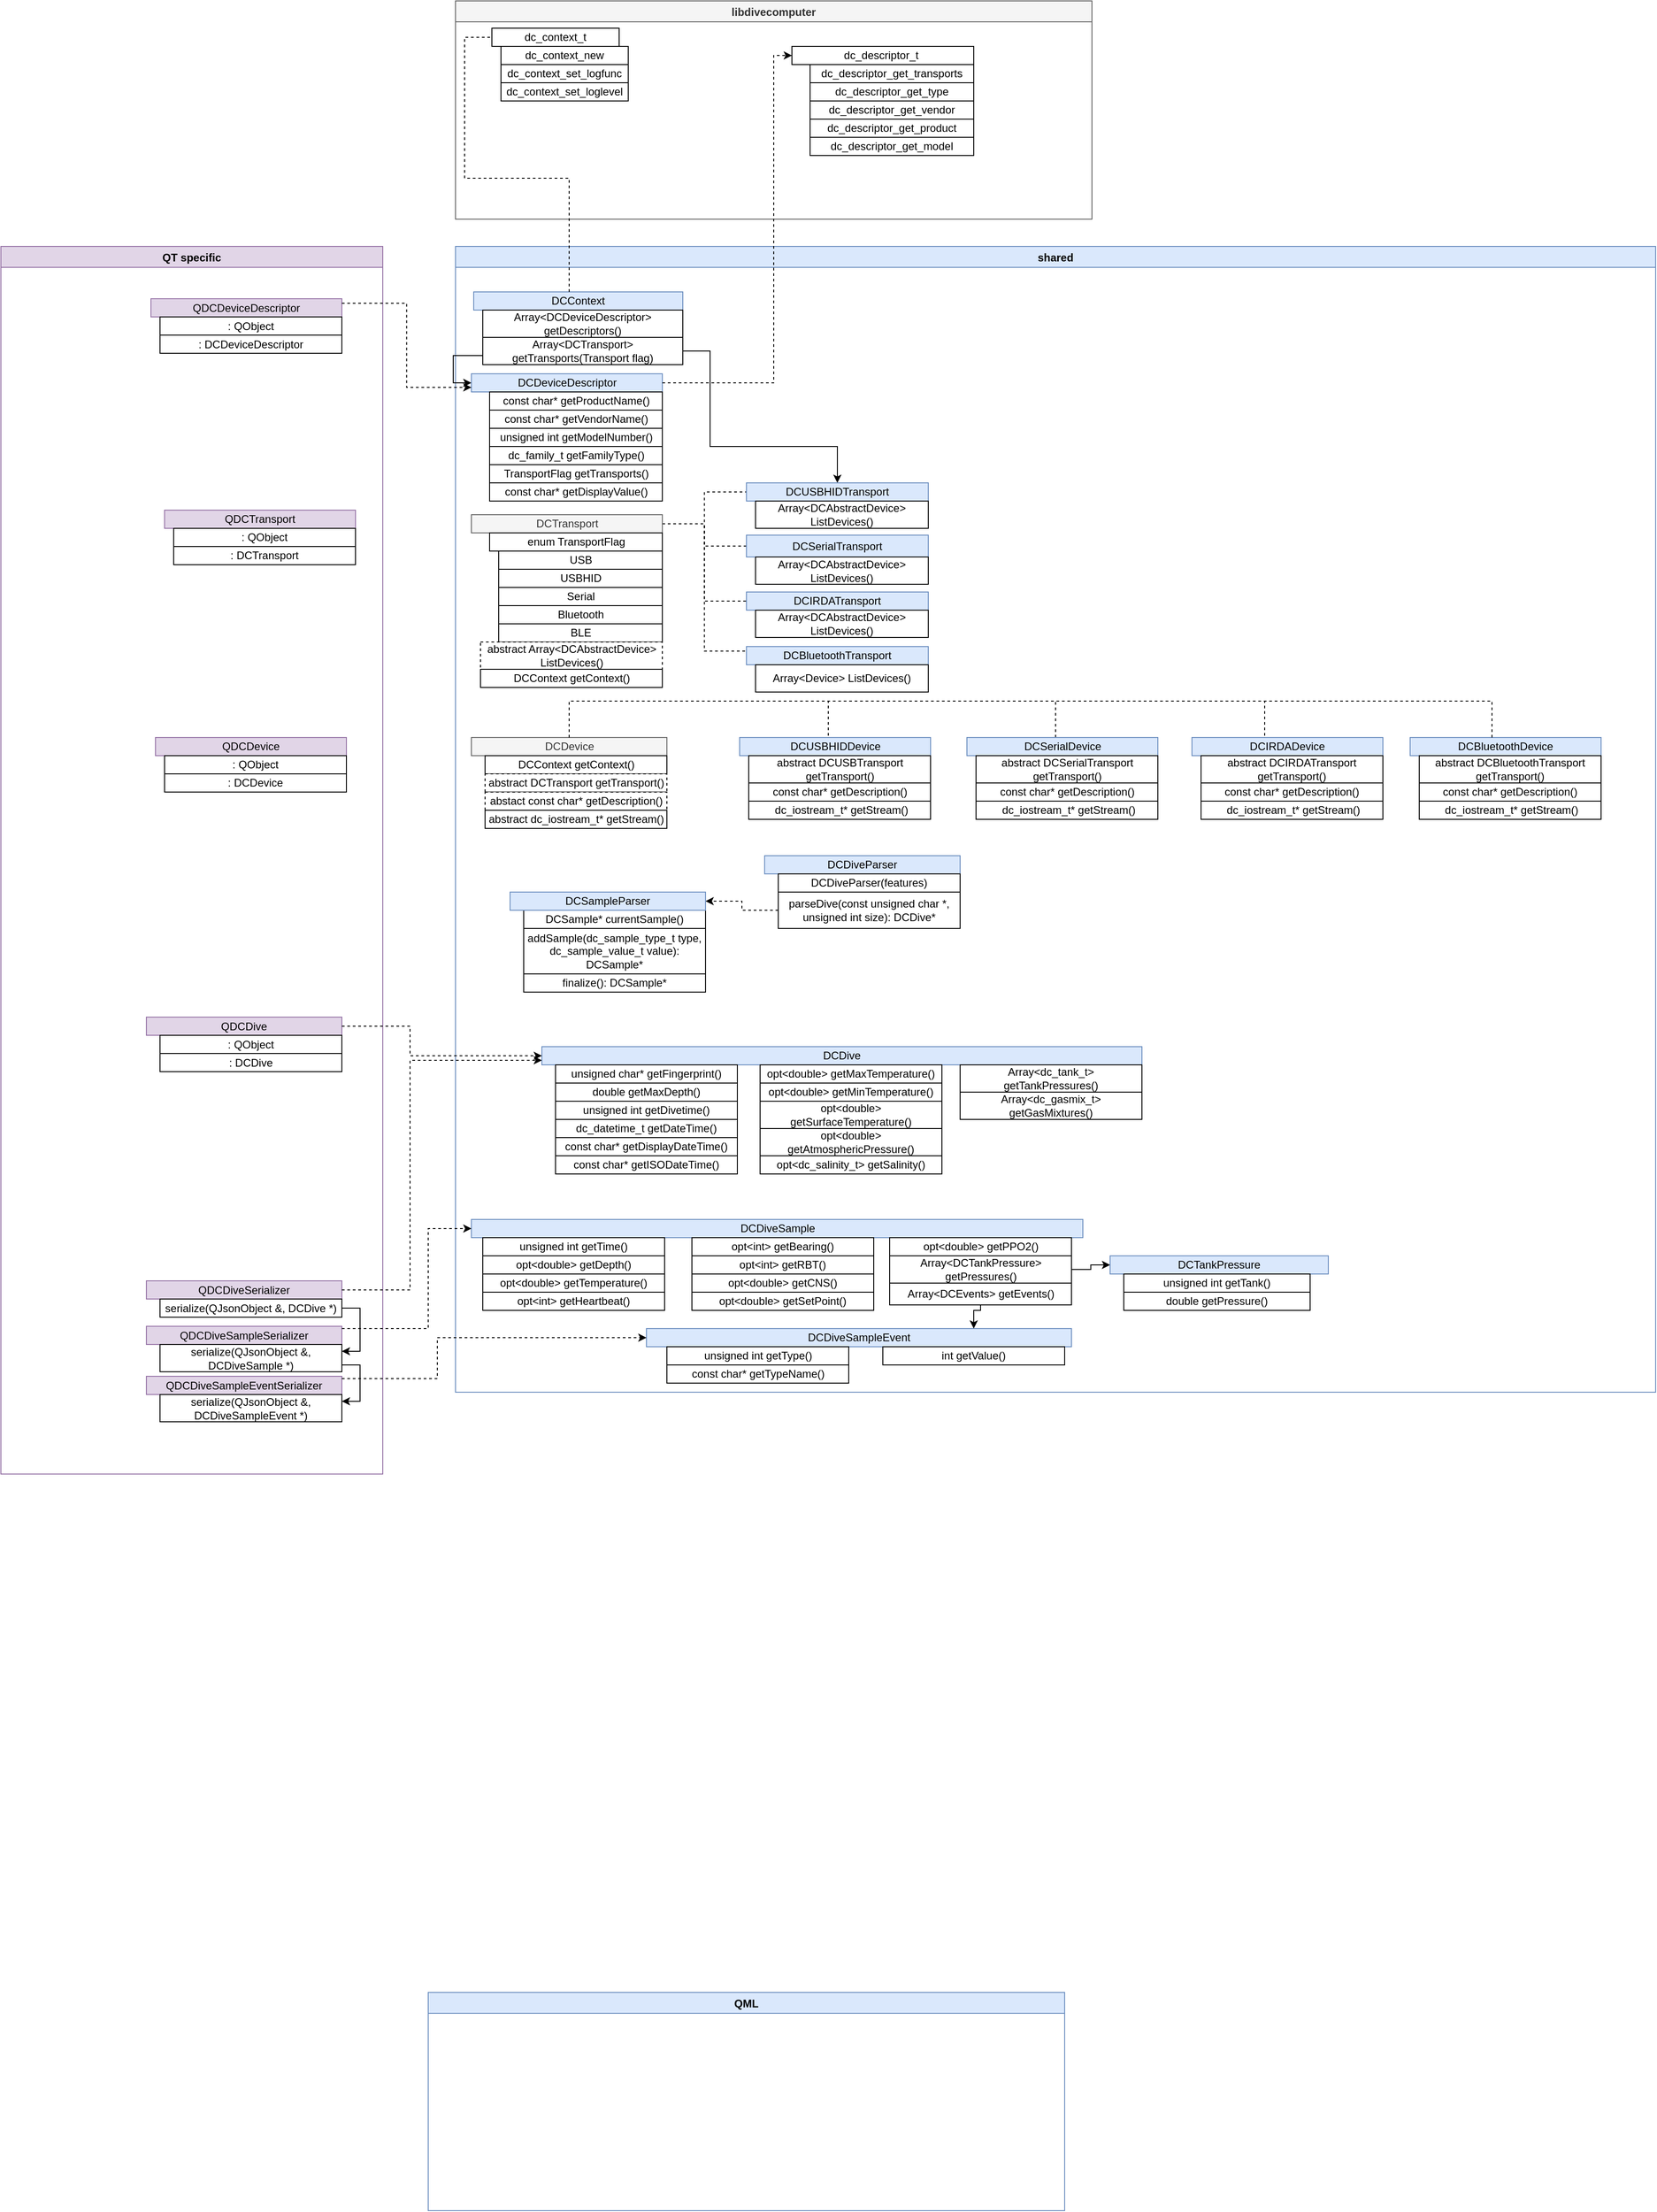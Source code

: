 <mxfile version="13.4.1" type="github">
  <diagram id="l0Hb1Kvt9UqNzEm9A9QA" name="Page-1">
    <mxGraphModel dx="2831" dy="1137" grid="1" gridSize="10" guides="1" tooltips="1" connect="1" arrows="1" fold="1" page="0" pageScale="1" pageWidth="827" pageHeight="1169" math="0" shadow="0">
      <root>
        <mxCell id="0" />
        <mxCell id="1" parent="0" />
        <mxCell id="ltwnF_Ncu5DMhvB-tiFt-2" value="libdivecomputer" style="swimlane;fillColor=#f5f5f5;strokeColor=#666666;fontColor=#333333;" parent="1" vertex="1">
          <mxGeometry x="80" y="120" width="700" height="240" as="geometry" />
        </mxCell>
        <mxCell id="ltwnF_Ncu5DMhvB-tiFt-8" value="dc_context_new" style="rounded=0;whiteSpace=wrap;html=1;" parent="ltwnF_Ncu5DMhvB-tiFt-2" vertex="1">
          <mxGeometry x="50" y="50" width="140" height="20" as="geometry" />
        </mxCell>
        <mxCell id="ltwnF_Ncu5DMhvB-tiFt-9" value="dc_context_set_logfunc" style="rounded=0;whiteSpace=wrap;html=1;" parent="ltwnF_Ncu5DMhvB-tiFt-2" vertex="1">
          <mxGeometry x="50" y="70" width="140" height="20" as="geometry" />
        </mxCell>
        <mxCell id="ltwnF_Ncu5DMhvB-tiFt-10" value="dc_context_set_loglevel" style="rounded=0;whiteSpace=wrap;html=1;" parent="ltwnF_Ncu5DMhvB-tiFt-2" vertex="1">
          <mxGeometry x="50" y="90" width="140" height="20" as="geometry" />
        </mxCell>
        <mxCell id="ltwnF_Ncu5DMhvB-tiFt-25" value="dc_descriptor_t&amp;nbsp;" style="rounded=0;whiteSpace=wrap;html=1;" parent="ltwnF_Ncu5DMhvB-tiFt-2" vertex="1">
          <mxGeometry x="370" y="50" width="200" height="20" as="geometry" />
        </mxCell>
        <mxCell id="WCboHnmUrijgcAGSZFJO-1" value="dc_descriptor_get_transports" style="rounded=0;whiteSpace=wrap;html=1;" parent="ltwnF_Ncu5DMhvB-tiFt-2" vertex="1">
          <mxGeometry x="390" y="70" width="180" height="20" as="geometry" />
        </mxCell>
        <mxCell id="WCboHnmUrijgcAGSZFJO-2" value="dc_context_t" style="rounded=0;whiteSpace=wrap;html=1;" parent="ltwnF_Ncu5DMhvB-tiFt-2" vertex="1">
          <mxGeometry x="40" y="30" width="140" height="20" as="geometry" />
        </mxCell>
        <mxCell id="WCboHnmUrijgcAGSZFJO-3" value="dc_descriptor_get_type" style="rounded=0;whiteSpace=wrap;html=1;" parent="ltwnF_Ncu5DMhvB-tiFt-2" vertex="1">
          <mxGeometry x="390" y="90" width="180" height="20" as="geometry" />
        </mxCell>
        <mxCell id="WCboHnmUrijgcAGSZFJO-4" value="dc_descriptor_get_vendor" style="rounded=0;whiteSpace=wrap;html=1;" parent="ltwnF_Ncu5DMhvB-tiFt-2" vertex="1">
          <mxGeometry x="390" y="110" width="180" height="20" as="geometry" />
        </mxCell>
        <mxCell id="WCboHnmUrijgcAGSZFJO-5" value="dc_descriptor_get_product" style="rounded=0;whiteSpace=wrap;html=1;" parent="ltwnF_Ncu5DMhvB-tiFt-2" vertex="1">
          <mxGeometry x="390" y="130" width="180" height="20" as="geometry" />
        </mxCell>
        <mxCell id="WCboHnmUrijgcAGSZFJO-6" value="dc_descriptor_get_model" style="rounded=0;whiteSpace=wrap;html=1;" parent="ltwnF_Ncu5DMhvB-tiFt-2" vertex="1">
          <mxGeometry x="390" y="150" width="180" height="20" as="geometry" />
        </mxCell>
        <mxCell id="ltwnF_Ncu5DMhvB-tiFt-3" value="shared" style="swimlane;fillColor=#dae8fc;strokeColor=#6c8ebf;" parent="1" vertex="1">
          <mxGeometry x="80" y="390" width="1320" height="1260" as="geometry" />
        </mxCell>
        <mxCell id="ltwnF_Ncu5DMhvB-tiFt-11" value="DCContext" style="rounded=0;whiteSpace=wrap;html=1;fillColor=#dae8fc;strokeColor=#6c8ebf;" parent="ltwnF_Ncu5DMhvB-tiFt-3" vertex="1">
          <mxGeometry x="20" y="50" width="230" height="20" as="geometry" />
        </mxCell>
        <mxCell id="WCboHnmUrijgcAGSZFJO-7" style="edgeStyle=orthogonalEdgeStyle;rounded=0;orthogonalLoop=1;jettySize=auto;html=1;entryX=0;entryY=0.5;entryDx=0;entryDy=0;" parent="ltwnF_Ncu5DMhvB-tiFt-3" source="ltwnF_Ncu5DMhvB-tiFt-13" target="ltwnF_Ncu5DMhvB-tiFt-18" edge="1">
          <mxGeometry relative="1" as="geometry" />
        </mxCell>
        <mxCell id="ltwnF_Ncu5DMhvB-tiFt-13" value="Array&amp;lt;DCDeviceDescriptor&amp;gt; getDescriptors()" style="rounded=0;whiteSpace=wrap;html=1;" parent="ltwnF_Ncu5DMhvB-tiFt-3" vertex="1">
          <mxGeometry x="30" y="70" width="220" height="30" as="geometry" />
        </mxCell>
        <mxCell id="ltwnF_Ncu5DMhvB-tiFt-18" value="DCDeviceDescriptor" style="rounded=0;whiteSpace=wrap;html=1;fillColor=#dae8fc;strokeColor=#6c8ebf;" parent="ltwnF_Ncu5DMhvB-tiFt-3" vertex="1">
          <mxGeometry x="17.5" y="140" width="210" height="20" as="geometry" />
        </mxCell>
        <mxCell id="ltwnF_Ncu5DMhvB-tiFt-23" value="const char* getVendorName()" style="rounded=0;whiteSpace=wrap;html=1;" parent="ltwnF_Ncu5DMhvB-tiFt-3" vertex="1">
          <mxGeometry x="37.5" y="180" width="190" height="20" as="geometry" />
        </mxCell>
        <mxCell id="ltwnF_Ncu5DMhvB-tiFt-24" value="unsigned int getModelNumber()" style="rounded=0;whiteSpace=wrap;html=1;" parent="ltwnF_Ncu5DMhvB-tiFt-3" vertex="1">
          <mxGeometry x="37.5" y="200" width="190" height="20" as="geometry" />
        </mxCell>
        <mxCell id="ltwnF_Ncu5DMhvB-tiFt-28" value="dc_family_t getFamilyType()" style="rounded=0;whiteSpace=wrap;html=1;" parent="ltwnF_Ncu5DMhvB-tiFt-3" vertex="1">
          <mxGeometry x="37.5" y="220" width="190" height="20" as="geometry" />
        </mxCell>
        <mxCell id="ltwnF_Ncu5DMhvB-tiFt-29" value="TransportFlag getTransports()" style="rounded=0;whiteSpace=wrap;html=1;" parent="ltwnF_Ncu5DMhvB-tiFt-3" vertex="1">
          <mxGeometry x="37.5" y="240" width="190" height="20" as="geometry" />
        </mxCell>
        <mxCell id="ltwnF_Ncu5DMhvB-tiFt-30" value="const char* getProductName()" style="rounded=0;whiteSpace=wrap;html=1;" parent="ltwnF_Ncu5DMhvB-tiFt-3" vertex="1">
          <mxGeometry x="37.5" y="160" width="190" height="20" as="geometry" />
        </mxCell>
        <mxCell id="ltwnF_Ncu5DMhvB-tiFt-35" value="BLE" style="rounded=0;whiteSpace=wrap;html=1;" parent="ltwnF_Ncu5DMhvB-tiFt-3" vertex="1">
          <mxGeometry x="47.5" y="415" width="180" height="20" as="geometry" />
        </mxCell>
        <mxCell id="LenTutCYug-NzjJxEsnI-6" style="edgeStyle=orthogonalEdgeStyle;rounded=0;orthogonalLoop=1;jettySize=auto;html=1;entryX=0;entryY=0.5;entryDx=0;entryDy=0;endArrow=none;endFill=0;dashed=1;" parent="ltwnF_Ncu5DMhvB-tiFt-3" source="WCboHnmUrijgcAGSZFJO-8" target="LenTutCYug-NzjJxEsnI-3" edge="1">
          <mxGeometry relative="1" as="geometry" />
        </mxCell>
        <mxCell id="LenTutCYug-NzjJxEsnI-7" style="edgeStyle=orthogonalEdgeStyle;rounded=0;orthogonalLoop=1;jettySize=auto;html=1;entryX=0;entryY=0.5;entryDx=0;entryDy=0;dashed=1;endArrow=none;endFill=0;" parent="ltwnF_Ncu5DMhvB-tiFt-3" source="WCboHnmUrijgcAGSZFJO-8" target="LenTutCYug-NzjJxEsnI-4" edge="1">
          <mxGeometry relative="1" as="geometry" />
        </mxCell>
        <mxCell id="LenTutCYug-NzjJxEsnI-8" style="edgeStyle=orthogonalEdgeStyle;rounded=0;orthogonalLoop=1;jettySize=auto;html=1;entryX=0;entryY=0.5;entryDx=0;entryDy=0;dashed=1;endArrow=none;endFill=0;" parent="ltwnF_Ncu5DMhvB-tiFt-3" source="WCboHnmUrijgcAGSZFJO-8" target="LenTutCYug-NzjJxEsnI-5" edge="1">
          <mxGeometry relative="1" as="geometry" />
        </mxCell>
        <mxCell id="LenTutCYug-NzjJxEsnI-10" style="edgeStyle=orthogonalEdgeStyle;rounded=0;orthogonalLoop=1;jettySize=auto;html=1;entryX=0;entryY=0.25;entryDx=0;entryDy=0;dashed=1;endArrow=none;endFill=0;" parent="ltwnF_Ncu5DMhvB-tiFt-3" source="WCboHnmUrijgcAGSZFJO-8" target="LenTutCYug-NzjJxEsnI-9" edge="1">
          <mxGeometry relative="1" as="geometry" />
        </mxCell>
        <mxCell id="WCboHnmUrijgcAGSZFJO-8" value="DCTransport" style="rounded=0;whiteSpace=wrap;html=1;fillColor=#f5f5f5;strokeColor=#666666;fontColor=#333333;" parent="ltwnF_Ncu5DMhvB-tiFt-3" vertex="1">
          <mxGeometry x="17.5" y="295" width="210" height="20" as="geometry" />
        </mxCell>
        <mxCell id="WCboHnmUrijgcAGSZFJO-9" value="enum TransportFlag" style="rounded=0;whiteSpace=wrap;html=1;" parent="ltwnF_Ncu5DMhvB-tiFt-3" vertex="1">
          <mxGeometry x="37.5" y="315" width="190" height="20" as="geometry" />
        </mxCell>
        <mxCell id="WCboHnmUrijgcAGSZFJO-10" value="USBHID" style="rounded=0;whiteSpace=wrap;html=1;" parent="ltwnF_Ncu5DMhvB-tiFt-3" vertex="1">
          <mxGeometry x="47.5" y="355" width="180" height="20" as="geometry" />
        </mxCell>
        <mxCell id="WCboHnmUrijgcAGSZFJO-11" value="USB" style="rounded=0;whiteSpace=wrap;html=1;" parent="ltwnF_Ncu5DMhvB-tiFt-3" vertex="1">
          <mxGeometry x="47.5" y="335" width="180" height="20" as="geometry" />
        </mxCell>
        <mxCell id="WCboHnmUrijgcAGSZFJO-12" value="Serial" style="rounded=0;whiteSpace=wrap;html=1;" parent="ltwnF_Ncu5DMhvB-tiFt-3" vertex="1">
          <mxGeometry x="47.5" y="375" width="180" height="20" as="geometry" />
        </mxCell>
        <mxCell id="WCboHnmUrijgcAGSZFJO-13" value="Bluetooth" style="rounded=0;whiteSpace=wrap;html=1;" parent="ltwnF_Ncu5DMhvB-tiFt-3" vertex="1">
          <mxGeometry x="47.5" y="395" width="180" height="20" as="geometry" />
        </mxCell>
        <mxCell id="LenTutCYug-NzjJxEsnI-11" style="edgeStyle=orthogonalEdgeStyle;rounded=0;orthogonalLoop=1;jettySize=auto;html=1;endArrow=classic;endFill=1;" parent="ltwnF_Ncu5DMhvB-tiFt-3" source="WCboHnmUrijgcAGSZFJO-16" target="LenTutCYug-NzjJxEsnI-3" edge="1">
          <mxGeometry relative="1" as="geometry">
            <Array as="points">
              <mxPoint x="280" y="115" />
              <mxPoint x="280" y="220" />
              <mxPoint x="420" y="220" />
            </Array>
          </mxGeometry>
        </mxCell>
        <mxCell id="WCboHnmUrijgcAGSZFJO-16" value="Array&amp;lt;DCTransport&amp;gt; getTransports(Transport flag)" style="rounded=0;whiteSpace=wrap;html=1;" parent="ltwnF_Ncu5DMhvB-tiFt-3" vertex="1">
          <mxGeometry x="30" y="100" width="220" height="30" as="geometry" />
        </mxCell>
        <mxCell id="WCboHnmUrijgcAGSZFJO-20" value="abstract Array&amp;lt;DCAbstractDevice&amp;gt; ListDevices()" style="rounded=0;whiteSpace=wrap;html=1;dashed=1;" parent="ltwnF_Ncu5DMhvB-tiFt-3" vertex="1">
          <mxGeometry x="27.5" y="435" width="200" height="30" as="geometry" />
        </mxCell>
        <mxCell id="WCboHnmUrijgcAGSZFJO-22" value="const char* getDisplayValue()" style="rounded=0;whiteSpace=wrap;html=1;" parent="ltwnF_Ncu5DMhvB-tiFt-3" vertex="1">
          <mxGeometry x="37.5" y="260" width="190" height="20" as="geometry" />
        </mxCell>
        <mxCell id="LenTutCYug-NzjJxEsnI-29" style="edgeStyle=orthogonalEdgeStyle;rounded=0;orthogonalLoop=1;jettySize=auto;html=1;endArrow=none;endFill=0;strokeColor=#000000;dashed=1;" parent="ltwnF_Ncu5DMhvB-tiFt-3" source="WCboHnmUrijgcAGSZFJO-23" target="LenTutCYug-NzjJxEsnI-17" edge="1">
          <mxGeometry relative="1" as="geometry">
            <Array as="points">
              <mxPoint x="125" y="500" />
              <mxPoint x="410" y="500" />
            </Array>
          </mxGeometry>
        </mxCell>
        <mxCell id="LenTutCYug-NzjJxEsnI-30" style="edgeStyle=orthogonalEdgeStyle;rounded=0;orthogonalLoop=1;jettySize=auto;html=1;dashed=1;endArrow=none;endFill=0;strokeColor=#000000;" parent="ltwnF_Ncu5DMhvB-tiFt-3" source="WCboHnmUrijgcAGSZFJO-23" target="LenTutCYug-NzjJxEsnI-21" edge="1">
          <mxGeometry relative="1" as="geometry">
            <Array as="points">
              <mxPoint x="125" y="500" />
              <mxPoint x="660" y="500" />
            </Array>
          </mxGeometry>
        </mxCell>
        <mxCell id="LenTutCYug-NzjJxEsnI-34" style="edgeStyle=orthogonalEdgeStyle;rounded=0;orthogonalLoop=1;jettySize=auto;html=1;dashed=1;endArrow=none;endFill=0;strokeColor=#000000;" parent="ltwnF_Ncu5DMhvB-tiFt-3" source="WCboHnmUrijgcAGSZFJO-23" target="LenTutCYug-NzjJxEsnI-31" edge="1">
          <mxGeometry relative="1" as="geometry">
            <Array as="points">
              <mxPoint x="125" y="500" />
              <mxPoint x="890" y="500" />
            </Array>
          </mxGeometry>
        </mxCell>
        <mxCell id="WCboHnmUrijgcAGSZFJO-23" value="DCDevice" style="rounded=0;whiteSpace=wrap;html=1;fillColor=#f5f5f5;strokeColor=#666666;fontColor=#333333;" parent="ltwnF_Ncu5DMhvB-tiFt-3" vertex="1">
          <mxGeometry x="17.5" y="540" width="215" height="20" as="geometry" />
        </mxCell>
        <mxCell id="LenTutCYug-NzjJxEsnI-3" value="DCUSBHIDTransport" style="rounded=0;whiteSpace=wrap;html=1;fillColor=#dae8fc;strokeColor=#6c8ebf;" parent="ltwnF_Ncu5DMhvB-tiFt-3" vertex="1">
          <mxGeometry x="320" y="260" width="200" height="20" as="geometry" />
        </mxCell>
        <mxCell id="LenTutCYug-NzjJxEsnI-4" value="DCSerialTransport" style="rounded=0;whiteSpace=wrap;html=1;fillColor=#dae8fc;strokeColor=#6c8ebf;" parent="ltwnF_Ncu5DMhvB-tiFt-3" vertex="1">
          <mxGeometry x="320" y="317.5" width="200" height="24" as="geometry" />
        </mxCell>
        <mxCell id="LenTutCYug-NzjJxEsnI-5" value="DCIRDATransport" style="rounded=0;whiteSpace=wrap;html=1;fillColor=#dae8fc;strokeColor=#6c8ebf;" parent="ltwnF_Ncu5DMhvB-tiFt-3" vertex="1">
          <mxGeometry x="320" y="380" width="200" height="20" as="geometry" />
        </mxCell>
        <mxCell id="LenTutCYug-NzjJxEsnI-9" value="DCBluetoothTransport" style="rounded=0;whiteSpace=wrap;html=1;fillColor=#dae8fc;strokeColor=#6c8ebf;" parent="ltwnF_Ncu5DMhvB-tiFt-3" vertex="1">
          <mxGeometry x="320" y="440" width="200" height="20" as="geometry" />
        </mxCell>
        <mxCell id="LenTutCYug-NzjJxEsnI-13" value="DCContext getContext()" style="rounded=0;whiteSpace=wrap;html=1;" parent="ltwnF_Ncu5DMhvB-tiFt-3" vertex="1">
          <mxGeometry x="27.5" y="465" width="200" height="20" as="geometry" />
        </mxCell>
        <mxCell id="LenTutCYug-NzjJxEsnI-14" value="DCContext getContext()" style="rounded=0;whiteSpace=wrap;html=1;" parent="ltwnF_Ncu5DMhvB-tiFt-3" vertex="1">
          <mxGeometry x="32.5" y="560" width="200" height="20" as="geometry" />
        </mxCell>
        <mxCell id="LenTutCYug-NzjJxEsnI-16" value="abstract DCTransport getTransport()" style="rounded=0;whiteSpace=wrap;html=1;dashed=1;" parent="ltwnF_Ncu5DMhvB-tiFt-3" vertex="1">
          <mxGeometry x="32.5" y="580" width="200" height="20" as="geometry" />
        </mxCell>
        <mxCell id="LenTutCYug-NzjJxEsnI-17" value="DCUSBHIDDevice" style="rounded=0;whiteSpace=wrap;html=1;fillColor=#dae8fc;strokeColor=#6c8ebf;" parent="ltwnF_Ncu5DMhvB-tiFt-3" vertex="1">
          <mxGeometry x="312.5" y="540" width="210" height="20" as="geometry" />
        </mxCell>
        <mxCell id="LenTutCYug-NzjJxEsnI-18" value="abstact const char* getDescription()" style="rounded=0;whiteSpace=wrap;html=1;dashed=1;" parent="ltwnF_Ncu5DMhvB-tiFt-3" vertex="1">
          <mxGeometry x="32.5" y="600" width="200" height="20" as="geometry" />
        </mxCell>
        <mxCell id="LenTutCYug-NzjJxEsnI-19" value="abstract DCUSBTransport getTransport()" style="rounded=0;whiteSpace=wrap;html=1;" parent="ltwnF_Ncu5DMhvB-tiFt-3" vertex="1">
          <mxGeometry x="322.5" y="560" width="200" height="30" as="geometry" />
        </mxCell>
        <mxCell id="LenTutCYug-NzjJxEsnI-20" value="const char* getDescription()" style="rounded=0;whiteSpace=wrap;html=1;" parent="ltwnF_Ncu5DMhvB-tiFt-3" vertex="1">
          <mxGeometry x="322.5" y="590" width="200" height="20" as="geometry" />
        </mxCell>
        <mxCell id="LenTutCYug-NzjJxEsnI-21" value="DCSerialDevice" style="rounded=0;whiteSpace=wrap;html=1;fillColor=#dae8fc;strokeColor=#6c8ebf;" parent="ltwnF_Ncu5DMhvB-tiFt-3" vertex="1">
          <mxGeometry x="562.5" y="540" width="210" height="20" as="geometry" />
        </mxCell>
        <mxCell id="LenTutCYug-NzjJxEsnI-22" value="abstract DCSerialTransport getTransport()" style="rounded=0;whiteSpace=wrap;html=1;" parent="ltwnF_Ncu5DMhvB-tiFt-3" vertex="1">
          <mxGeometry x="572.5" y="560" width="200" height="30" as="geometry" />
        </mxCell>
        <mxCell id="LenTutCYug-NzjJxEsnI-23" value="const char* getDescription()" style="rounded=0;whiteSpace=wrap;html=1;" parent="ltwnF_Ncu5DMhvB-tiFt-3" vertex="1">
          <mxGeometry x="572.5" y="590" width="200" height="20" as="geometry" />
        </mxCell>
        <mxCell id="LenTutCYug-NzjJxEsnI-25" value="Array&amp;lt;DCAbstractDevice&amp;gt; ListDevices()" style="rounded=0;whiteSpace=wrap;html=1;" parent="ltwnF_Ncu5DMhvB-tiFt-3" vertex="1">
          <mxGeometry x="330" y="280" width="190" height="30" as="geometry" />
        </mxCell>
        <mxCell id="LenTutCYug-NzjJxEsnI-26" value="Array&amp;lt;DCAbstractDevice&amp;gt; ListDevices()" style="rounded=0;whiteSpace=wrap;html=1;" parent="ltwnF_Ncu5DMhvB-tiFt-3" vertex="1">
          <mxGeometry x="330" y="341.5" width="190" height="30" as="geometry" />
        </mxCell>
        <mxCell id="LenTutCYug-NzjJxEsnI-27" value="Array&amp;lt;DCAbstractDevice&amp;gt; ListDevices()" style="rounded=0;whiteSpace=wrap;html=1;" parent="ltwnF_Ncu5DMhvB-tiFt-3" vertex="1">
          <mxGeometry x="330" y="400" width="190" height="30" as="geometry" />
        </mxCell>
        <mxCell id="LenTutCYug-NzjJxEsnI-28" value="Array&amp;lt;Device&amp;gt; ListDevices()" style="rounded=0;whiteSpace=wrap;html=1;" parent="ltwnF_Ncu5DMhvB-tiFt-3" vertex="1">
          <mxGeometry x="330" y="460" width="190" height="30" as="geometry" />
        </mxCell>
        <mxCell id="LenTutCYug-NzjJxEsnI-31" value="DCIRDADevice" style="rounded=0;whiteSpace=wrap;html=1;fillColor=#dae8fc;strokeColor=#6c8ebf;" parent="ltwnF_Ncu5DMhvB-tiFt-3" vertex="1">
          <mxGeometry x="810" y="540" width="210" height="20" as="geometry" />
        </mxCell>
        <mxCell id="LenTutCYug-NzjJxEsnI-32" value="abstract DCIRDATransport getTransport()" style="rounded=0;whiteSpace=wrap;html=1;" parent="ltwnF_Ncu5DMhvB-tiFt-3" vertex="1">
          <mxGeometry x="820" y="560" width="200" height="30" as="geometry" />
        </mxCell>
        <mxCell id="LenTutCYug-NzjJxEsnI-33" value="const char* getDescription()" style="rounded=0;whiteSpace=wrap;html=1;" parent="ltwnF_Ncu5DMhvB-tiFt-3" vertex="1">
          <mxGeometry x="820" y="590" width="200" height="20" as="geometry" />
        </mxCell>
        <mxCell id="LenTutCYug-NzjJxEsnI-38" value="DCBluetoothDevice" style="rounded=0;whiteSpace=wrap;html=1;fillColor=#dae8fc;strokeColor=#6c8ebf;" parent="ltwnF_Ncu5DMhvB-tiFt-3" vertex="1">
          <mxGeometry x="1050" y="540" width="210" height="20" as="geometry" />
        </mxCell>
        <mxCell id="LenTutCYug-NzjJxEsnI-39" value="abstract DCBluetoothTransport getTransport()" style="rounded=0;whiteSpace=wrap;html=1;" parent="ltwnF_Ncu5DMhvB-tiFt-3" vertex="1">
          <mxGeometry x="1060" y="560" width="200" height="30" as="geometry" />
        </mxCell>
        <mxCell id="LenTutCYug-NzjJxEsnI-40" value="const char* getDescription()" style="rounded=0;whiteSpace=wrap;html=1;" parent="ltwnF_Ncu5DMhvB-tiFt-3" vertex="1">
          <mxGeometry x="1060" y="590" width="200" height="20" as="geometry" />
        </mxCell>
        <mxCell id="LenTutCYug-NzjJxEsnI-41" style="edgeStyle=orthogonalEdgeStyle;rounded=0;orthogonalLoop=1;jettySize=auto;html=1;dashed=1;endArrow=none;endFill=0;strokeColor=#000000;" parent="ltwnF_Ncu5DMhvB-tiFt-3" source="WCboHnmUrijgcAGSZFJO-23" target="LenTutCYug-NzjJxEsnI-38" edge="1">
          <mxGeometry relative="1" as="geometry">
            <Array as="points">
              <mxPoint x="125" y="500" />
              <mxPoint x="1140" y="500" />
            </Array>
          </mxGeometry>
        </mxCell>
        <mxCell id="LenTutCYug-NzjJxEsnI-46" value="abstract dc_iostream_t* getStream()" style="rounded=0;whiteSpace=wrap;html=1;" parent="ltwnF_Ncu5DMhvB-tiFt-3" vertex="1">
          <mxGeometry x="32.5" y="620" width="200" height="20" as="geometry" />
        </mxCell>
        <mxCell id="LenTutCYug-NzjJxEsnI-47" value="&amp;nbsp;dc_iostream_t* getStream()" style="rounded=0;whiteSpace=wrap;html=1;" parent="ltwnF_Ncu5DMhvB-tiFt-3" vertex="1">
          <mxGeometry x="322.5" y="610" width="200" height="20" as="geometry" />
        </mxCell>
        <mxCell id="LenTutCYug-NzjJxEsnI-48" value="&amp;nbsp;dc_iostream_t* getStream()" style="rounded=0;whiteSpace=wrap;html=1;" parent="ltwnF_Ncu5DMhvB-tiFt-3" vertex="1">
          <mxGeometry x="572.5" y="610" width="200" height="20" as="geometry" />
        </mxCell>
        <mxCell id="LenTutCYug-NzjJxEsnI-49" value="&amp;nbsp;dc_iostream_t* getStream()" style="rounded=0;whiteSpace=wrap;html=1;" parent="ltwnF_Ncu5DMhvB-tiFt-3" vertex="1">
          <mxGeometry x="820" y="610" width="200" height="20" as="geometry" />
        </mxCell>
        <mxCell id="LenTutCYug-NzjJxEsnI-50" value="&amp;nbsp;dc_iostream_t* getStream()" style="rounded=0;whiteSpace=wrap;html=1;" parent="ltwnF_Ncu5DMhvB-tiFt-3" vertex="1">
          <mxGeometry x="1060" y="610" width="200" height="20" as="geometry" />
        </mxCell>
        <mxCell id="LenTutCYug-NzjJxEsnI-51" value="DCDive" style="rounded=0;whiteSpace=wrap;html=1;fillColor=#dae8fc;strokeColor=#6c8ebf;" parent="ltwnF_Ncu5DMhvB-tiFt-3" vertex="1">
          <mxGeometry x="95" y="880" width="660" height="20" as="geometry" />
        </mxCell>
        <mxCell id="LenTutCYug-NzjJxEsnI-53" value="unsigned char* getFingerprint()" style="rounded=0;whiteSpace=wrap;html=1;" parent="ltwnF_Ncu5DMhvB-tiFt-3" vertex="1">
          <mxGeometry x="110" y="900" width="200" height="20" as="geometry" />
        </mxCell>
        <mxCell id="LenTutCYug-NzjJxEsnI-54" value="double getMaxDepth()" style="rounded=0;whiteSpace=wrap;html=1;" parent="ltwnF_Ncu5DMhvB-tiFt-3" vertex="1">
          <mxGeometry x="110" y="920" width="200" height="20" as="geometry" />
        </mxCell>
        <mxCell id="LenTutCYug-NzjJxEsnI-56" value="unsigned int getDivetime()" style="rounded=0;whiteSpace=wrap;html=1;" parent="ltwnF_Ncu5DMhvB-tiFt-3" vertex="1">
          <mxGeometry x="110" y="940" width="200" height="20" as="geometry" />
        </mxCell>
        <mxCell id="LenTutCYug-NzjJxEsnI-57" value="dc_datetime_t getDateTime()" style="rounded=0;whiteSpace=wrap;html=1;" parent="ltwnF_Ncu5DMhvB-tiFt-3" vertex="1">
          <mxGeometry x="110" y="960" width="200" height="20" as="geometry" />
        </mxCell>
        <mxCell id="LenTutCYug-NzjJxEsnI-58" value="const char* getDisplayDateTime()" style="rounded=0;whiteSpace=wrap;html=1;" parent="ltwnF_Ncu5DMhvB-tiFt-3" vertex="1">
          <mxGeometry x="110" y="980" width="200" height="20" as="geometry" />
        </mxCell>
        <mxCell id="LenTutCYug-NzjJxEsnI-59" value="const char* getISODateTime()" style="rounded=0;whiteSpace=wrap;html=1;" parent="ltwnF_Ncu5DMhvB-tiFt-3" vertex="1">
          <mxGeometry x="110" y="1000" width="200" height="20" as="geometry" />
        </mxCell>
        <mxCell id="LenTutCYug-NzjJxEsnI-60" value="opt&amp;lt;double&amp;gt; getMaxTemperature()" style="rounded=0;whiteSpace=wrap;html=1;" parent="ltwnF_Ncu5DMhvB-tiFt-3" vertex="1">
          <mxGeometry x="335" y="900" width="200" height="20" as="geometry" />
        </mxCell>
        <mxCell id="LenTutCYug-NzjJxEsnI-61" value="opt&amp;lt;double&amp;gt; getMinTemperature()" style="rounded=0;whiteSpace=wrap;html=1;" parent="ltwnF_Ncu5DMhvB-tiFt-3" vertex="1">
          <mxGeometry x="335" y="920" width="200" height="20" as="geometry" />
        </mxCell>
        <mxCell id="LenTutCYug-NzjJxEsnI-62" value="opt&amp;lt;double&amp;gt; getSurfaceTemperature()" style="rounded=0;whiteSpace=wrap;html=1;" parent="ltwnF_Ncu5DMhvB-tiFt-3" vertex="1">
          <mxGeometry x="335" y="940" width="200" height="30" as="geometry" />
        </mxCell>
        <mxCell id="LenTutCYug-NzjJxEsnI-63" value="opt&amp;lt;double&amp;gt; getAtmosphericPressure()" style="rounded=0;whiteSpace=wrap;html=1;" parent="ltwnF_Ncu5DMhvB-tiFt-3" vertex="1">
          <mxGeometry x="335" y="970" width="200" height="30" as="geometry" />
        </mxCell>
        <mxCell id="LenTutCYug-NzjJxEsnI-68" value="opt&amp;lt;dc_salinity_t&amp;gt; getSalinity()" style="rounded=0;whiteSpace=wrap;html=1;" parent="ltwnF_Ncu5DMhvB-tiFt-3" vertex="1">
          <mxGeometry x="335" y="1000" width="200" height="20" as="geometry" />
        </mxCell>
        <mxCell id="LenTutCYug-NzjJxEsnI-70" value="Array&amp;lt;dc_tank_t&amp;gt; getTankPressures()" style="rounded=0;whiteSpace=wrap;html=1;" parent="ltwnF_Ncu5DMhvB-tiFt-3" vertex="1">
          <mxGeometry x="555" y="900" width="200" height="30" as="geometry" />
        </mxCell>
        <mxCell id="LenTutCYug-NzjJxEsnI-71" value="Array&amp;lt;dc_gasmix_t&amp;gt; getGasMixtures()" style="rounded=0;whiteSpace=wrap;html=1;" parent="ltwnF_Ncu5DMhvB-tiFt-3" vertex="1">
          <mxGeometry x="555" y="930" width="200" height="30" as="geometry" />
        </mxCell>
        <mxCell id="LenTutCYug-NzjJxEsnI-73" value="DCDiveSample" style="rounded=0;whiteSpace=wrap;html=1;fillColor=#dae8fc;strokeColor=#6c8ebf;" parent="ltwnF_Ncu5DMhvB-tiFt-3" vertex="1">
          <mxGeometry x="17.5" y="1070" width="672.5" height="20" as="geometry" />
        </mxCell>
        <mxCell id="LenTutCYug-NzjJxEsnI-74" value="DCDiveSampleEvent" style="rounded=0;whiteSpace=wrap;html=1;fillColor=#dae8fc;strokeColor=#6c8ebf;" parent="ltwnF_Ncu5DMhvB-tiFt-3" vertex="1">
          <mxGeometry x="210" y="1190" width="467.5" height="20" as="geometry" />
        </mxCell>
        <mxCell id="nu18OdhDVVGL0PULstCD-1" value="DCDiveParser" style="rounded=0;whiteSpace=wrap;html=1;fillColor=#dae8fc;strokeColor=#6c8ebf;" parent="ltwnF_Ncu5DMhvB-tiFt-3" vertex="1">
          <mxGeometry x="340" y="670" width="215" height="20" as="geometry" />
        </mxCell>
        <mxCell id="Bv5yyoWbIXBtn_ELixdd-1" style="edgeStyle=orthogonalEdgeStyle;rounded=0;orthogonalLoop=1;jettySize=auto;html=1;dashed=1;" parent="ltwnF_Ncu5DMhvB-tiFt-3" source="nu18OdhDVVGL0PULstCD-3" target="spZWWF0u4A5Y6FCt7kzm-20" edge="1">
          <mxGeometry relative="1" as="geometry" />
        </mxCell>
        <mxCell id="nu18OdhDVVGL0PULstCD-3" value="parseDive(const unsigned char *, unsigned int size): DCDive*" style="rounded=0;whiteSpace=wrap;html=1;" parent="ltwnF_Ncu5DMhvB-tiFt-3" vertex="1">
          <mxGeometry x="355" y="710" width="200" height="40" as="geometry" />
        </mxCell>
        <mxCell id="nu18OdhDVVGL0PULstCD-5" value="DCDiveParser(features)" style="rounded=0;whiteSpace=wrap;html=1;" parent="ltwnF_Ncu5DMhvB-tiFt-3" vertex="1">
          <mxGeometry x="355" y="690" width="200" height="20" as="geometry" />
        </mxCell>
        <mxCell id="nu18OdhDVVGL0PULstCD-9" value="DCSample* currentSample()" style="rounded=0;whiteSpace=wrap;html=1;" parent="ltwnF_Ncu5DMhvB-tiFt-3" vertex="1">
          <mxGeometry x="75" y="730" width="200" height="20" as="geometry" />
        </mxCell>
        <mxCell id="nu18OdhDVVGL0PULstCD-10" value="unsigned int getTime()" style="rounded=0;whiteSpace=wrap;html=1;" parent="ltwnF_Ncu5DMhvB-tiFt-3" vertex="1">
          <mxGeometry x="30" y="1090" width="200" height="20" as="geometry" />
        </mxCell>
        <mxCell id="spZWWF0u4A5Y6FCt7kzm-1" value="opt&amp;lt;double&amp;gt; getDepth()" style="rounded=0;whiteSpace=wrap;html=1;" parent="ltwnF_Ncu5DMhvB-tiFt-3" vertex="1">
          <mxGeometry x="30" y="1110" width="200" height="20" as="geometry" />
        </mxCell>
        <mxCell id="spZWWF0u4A5Y6FCt7kzm-2" value="opt&amp;lt;double&amp;gt; getTemperature()" style="rounded=0;whiteSpace=wrap;html=1;" parent="ltwnF_Ncu5DMhvB-tiFt-3" vertex="1">
          <mxGeometry x="30" y="1130" width="200" height="20" as="geometry" />
        </mxCell>
        <mxCell id="spZWWF0u4A5Y6FCt7kzm-3" value="opt&amp;lt;int&amp;gt; getHeartbeat()" style="rounded=0;whiteSpace=wrap;html=1;" parent="ltwnF_Ncu5DMhvB-tiFt-3" vertex="1">
          <mxGeometry x="30" y="1150" width="200" height="20" as="geometry" />
        </mxCell>
        <mxCell id="spZWWF0u4A5Y6FCt7kzm-4" value="opt&amp;lt;int&amp;gt; getBearing()" style="rounded=0;whiteSpace=wrap;html=1;" parent="ltwnF_Ncu5DMhvB-tiFt-3" vertex="1">
          <mxGeometry x="260" y="1090" width="200" height="20" as="geometry" />
        </mxCell>
        <mxCell id="spZWWF0u4A5Y6FCt7kzm-5" value="opt&amp;lt;int&amp;gt; getRBT()" style="rounded=0;whiteSpace=wrap;html=1;" parent="ltwnF_Ncu5DMhvB-tiFt-3" vertex="1">
          <mxGeometry x="260" y="1110" width="200" height="20" as="geometry" />
        </mxCell>
        <mxCell id="spZWWF0u4A5Y6FCt7kzm-6" value="opt&amp;lt;double&amp;gt; getCNS()" style="rounded=0;whiteSpace=wrap;html=1;" parent="ltwnF_Ncu5DMhvB-tiFt-3" vertex="1">
          <mxGeometry x="260" y="1130" width="200" height="20" as="geometry" />
        </mxCell>
        <mxCell id="spZWWF0u4A5Y6FCt7kzm-7" value="opt&amp;lt;double&amp;gt; getSetPoint()" style="rounded=0;whiteSpace=wrap;html=1;" parent="ltwnF_Ncu5DMhvB-tiFt-3" vertex="1">
          <mxGeometry x="260" y="1150" width="200" height="20" as="geometry" />
        </mxCell>
        <mxCell id="spZWWF0u4A5Y6FCt7kzm-8" value="opt&amp;lt;double&amp;gt; getPPO2()" style="rounded=0;whiteSpace=wrap;html=1;" parent="ltwnF_Ncu5DMhvB-tiFt-3" vertex="1">
          <mxGeometry x="477.5" y="1090" width="200" height="20" as="geometry" />
        </mxCell>
        <mxCell id="spZWWF0u4A5Y6FCt7kzm-16" style="edgeStyle=orthogonalEdgeStyle;rounded=0;orthogonalLoop=1;jettySize=auto;html=1;" parent="ltwnF_Ncu5DMhvB-tiFt-3" source="spZWWF0u4A5Y6FCt7kzm-9" target="LenTutCYug-NzjJxEsnI-74" edge="1">
          <mxGeometry relative="1" as="geometry">
            <Array as="points">
              <mxPoint x="578" y="1170" />
              <mxPoint x="570" y="1170" />
            </Array>
          </mxGeometry>
        </mxCell>
        <mxCell id="spZWWF0u4A5Y6FCt7kzm-9" value="Array&amp;lt;DCEvents&amp;gt; getEvents()" style="rounded=0;whiteSpace=wrap;html=1;" parent="ltwnF_Ncu5DMhvB-tiFt-3" vertex="1">
          <mxGeometry x="477.5" y="1140" width="200" height="24" as="geometry" />
        </mxCell>
        <mxCell id="spZWWF0u4A5Y6FCt7kzm-14" style="edgeStyle=orthogonalEdgeStyle;rounded=0;orthogonalLoop=1;jettySize=auto;html=1;entryX=0;entryY=0.5;entryDx=0;entryDy=0;" parent="ltwnF_Ncu5DMhvB-tiFt-3" source="spZWWF0u4A5Y6FCt7kzm-10" target="spZWWF0u4A5Y6FCt7kzm-11" edge="1">
          <mxGeometry relative="1" as="geometry" />
        </mxCell>
        <mxCell id="spZWWF0u4A5Y6FCt7kzm-10" value="Array&amp;lt;DCTankPressure&amp;gt; getPressures()" style="rounded=0;whiteSpace=wrap;html=1;" parent="ltwnF_Ncu5DMhvB-tiFt-3" vertex="1">
          <mxGeometry x="477.5" y="1110" width="200" height="30" as="geometry" />
        </mxCell>
        <mxCell id="spZWWF0u4A5Y6FCt7kzm-11" value="DCTankPressure" style="rounded=0;whiteSpace=wrap;html=1;fillColor=#dae8fc;strokeColor=#6c8ebf;" parent="ltwnF_Ncu5DMhvB-tiFt-3" vertex="1">
          <mxGeometry x="720" y="1110" width="240" height="20" as="geometry" />
        </mxCell>
        <mxCell id="spZWWF0u4A5Y6FCt7kzm-12" value="unsigned int getTank()" style="rounded=0;whiteSpace=wrap;html=1;" parent="ltwnF_Ncu5DMhvB-tiFt-3" vertex="1">
          <mxGeometry x="735" y="1130" width="205" height="20" as="geometry" />
        </mxCell>
        <mxCell id="spZWWF0u4A5Y6FCt7kzm-13" value="double getPressure()" style="rounded=0;whiteSpace=wrap;html=1;" parent="ltwnF_Ncu5DMhvB-tiFt-3" vertex="1">
          <mxGeometry x="735" y="1150" width="205" height="20" as="geometry" />
        </mxCell>
        <mxCell id="spZWWF0u4A5Y6FCt7kzm-17" value="int getValue()" style="rounded=0;whiteSpace=wrap;html=1;" parent="ltwnF_Ncu5DMhvB-tiFt-3" vertex="1">
          <mxGeometry x="470" y="1210" width="200" height="20" as="geometry" />
        </mxCell>
        <mxCell id="spZWWF0u4A5Y6FCt7kzm-18" value="const char* getTypeName()" style="rounded=0;whiteSpace=wrap;html=1;" parent="ltwnF_Ncu5DMhvB-tiFt-3" vertex="1">
          <mxGeometry x="232.5" y="1230" width="200" height="20" as="geometry" />
        </mxCell>
        <mxCell id="spZWWF0u4A5Y6FCt7kzm-19" value="unsigned int getType()" style="rounded=0;whiteSpace=wrap;html=1;" parent="ltwnF_Ncu5DMhvB-tiFt-3" vertex="1">
          <mxGeometry x="232.5" y="1210" width="200" height="20" as="geometry" />
        </mxCell>
        <mxCell id="spZWWF0u4A5Y6FCt7kzm-20" value="DCSampleParser" style="rounded=0;whiteSpace=wrap;html=1;fillColor=#dae8fc;strokeColor=#6c8ebf;" parent="ltwnF_Ncu5DMhvB-tiFt-3" vertex="1">
          <mxGeometry x="60" y="710" width="215" height="20" as="geometry" />
        </mxCell>
        <mxCell id="spZWWF0u4A5Y6FCt7kzm-23" value="addSample(dc_sample_type_t type, dc_sample_value_t value): DCSample*" style="rounded=0;whiteSpace=wrap;html=1;" parent="ltwnF_Ncu5DMhvB-tiFt-3" vertex="1">
          <mxGeometry x="75" y="750" width="200" height="50" as="geometry" />
        </mxCell>
        <mxCell id="spZWWF0u4A5Y6FCt7kzm-24" value="finalize(): DCSample*" style="rounded=0;whiteSpace=wrap;html=1;" parent="ltwnF_Ncu5DMhvB-tiFt-3" vertex="1">
          <mxGeometry x="75" y="800" width="200" height="20" as="geometry" />
        </mxCell>
        <mxCell id="ltwnF_Ncu5DMhvB-tiFt-4" value="QT specific" style="swimlane;fillColor=#e1d5e7;strokeColor=#9673a6;" parent="1" vertex="1">
          <mxGeometry x="-420" y="390" width="420" height="1350" as="geometry" />
        </mxCell>
        <mxCell id="NFH4je1Bz-bS19m63YZz-1" value="QDCDiveSerializer" style="rounded=0;whiteSpace=wrap;html=1;fillColor=#e1d5e7;strokeColor=#9673a6;" parent="ltwnF_Ncu5DMhvB-tiFt-4" vertex="1">
          <mxGeometry x="160" y="1137.5" width="215" height="20" as="geometry" />
        </mxCell>
        <mxCell id="NFH4je1Bz-bS19m63YZz-2" value="serialize(QJsonObject &amp;amp;, DCDive *)" style="rounded=0;whiteSpace=wrap;html=1;" parent="ltwnF_Ncu5DMhvB-tiFt-4" vertex="1">
          <mxGeometry x="175" y="1157.5" width="200" height="20" as="geometry" />
        </mxCell>
        <mxCell id="NFH4je1Bz-bS19m63YZz-3" value="QDCDiveSampleSerializer" style="rounded=0;whiteSpace=wrap;html=1;fillColor=#e1d5e7;strokeColor=#9673a6;" parent="ltwnF_Ncu5DMhvB-tiFt-4" vertex="1">
          <mxGeometry x="160" y="1187.5" width="215" height="20" as="geometry" />
        </mxCell>
        <mxCell id="NFH4je1Bz-bS19m63YZz-4" value="serialize(QJsonObject &amp;amp;, DCDiveSample *)" style="rounded=0;whiteSpace=wrap;html=1;" parent="ltwnF_Ncu5DMhvB-tiFt-4" vertex="1">
          <mxGeometry x="175" y="1207.5" width="200" height="30" as="geometry" />
        </mxCell>
        <mxCell id="NFH4je1Bz-bS19m63YZz-7" style="edgeStyle=orthogonalEdgeStyle;rounded=0;orthogonalLoop=1;jettySize=auto;html=1;entryX=1;entryY=0.25;entryDx=0;entryDy=0;" parent="ltwnF_Ncu5DMhvB-tiFt-4" source="NFH4je1Bz-bS19m63YZz-2" target="NFH4je1Bz-bS19m63YZz-4" edge="1">
          <mxGeometry relative="1" as="geometry">
            <Array as="points">
              <mxPoint x="395" y="1167.5" />
              <mxPoint x="395" y="1215.5" />
            </Array>
          </mxGeometry>
        </mxCell>
        <mxCell id="NFH4je1Bz-bS19m63YZz-5" value="QDCDiveSampleEventSerializer" style="rounded=0;whiteSpace=wrap;html=1;fillColor=#e1d5e7;strokeColor=#9673a6;" parent="ltwnF_Ncu5DMhvB-tiFt-4" vertex="1">
          <mxGeometry x="160" y="1242.5" width="215" height="20" as="geometry" />
        </mxCell>
        <mxCell id="NFH4je1Bz-bS19m63YZz-6" value="serialize(QJsonObject &amp;amp;, DCDiveSampleEvent *)" style="rounded=0;whiteSpace=wrap;html=1;" parent="ltwnF_Ncu5DMhvB-tiFt-4" vertex="1">
          <mxGeometry x="175" y="1262.5" width="200" height="30" as="geometry" />
        </mxCell>
        <mxCell id="NFH4je1Bz-bS19m63YZz-8" style="edgeStyle=orthogonalEdgeStyle;rounded=0;orthogonalLoop=1;jettySize=auto;html=1;exitX=1;exitY=0.75;exitDx=0;exitDy=0;entryX=1;entryY=0.25;entryDx=0;entryDy=0;" parent="ltwnF_Ncu5DMhvB-tiFt-4" source="NFH4je1Bz-bS19m63YZz-4" target="NFH4je1Bz-bS19m63YZz-6" edge="1">
          <mxGeometry relative="1" as="geometry" />
        </mxCell>
        <mxCell id="tMVLpP7nllSqsi4GOAp0-6" value="QDCDive" style="rounded=0;whiteSpace=wrap;html=1;fillColor=#e1d5e7;strokeColor=#9673a6;" vertex="1" parent="ltwnF_Ncu5DMhvB-tiFt-4">
          <mxGeometry x="160" y="847.5" width="215" height="20" as="geometry" />
        </mxCell>
        <mxCell id="tMVLpP7nllSqsi4GOAp0-8" value=": QObject" style="rounded=0;whiteSpace=wrap;html=1;" vertex="1" parent="ltwnF_Ncu5DMhvB-tiFt-4">
          <mxGeometry x="175" y="867.5" width="200" height="20" as="geometry" />
        </mxCell>
        <mxCell id="tMVLpP7nllSqsi4GOAp0-9" value=": DCDive" style="rounded=0;whiteSpace=wrap;html=1;" vertex="1" parent="ltwnF_Ncu5DMhvB-tiFt-4">
          <mxGeometry x="175" y="887.5" width="200" height="20" as="geometry" />
        </mxCell>
        <mxCell id="tMVLpP7nllSqsi4GOAp0-14" value="QDCDeviceDescriptor" style="rounded=0;whiteSpace=wrap;html=1;fillColor=#e1d5e7;strokeColor=#9673a6;" vertex="1" parent="ltwnF_Ncu5DMhvB-tiFt-4">
          <mxGeometry x="165" y="57.5" width="210" height="20" as="geometry" />
        </mxCell>
        <mxCell id="tMVLpP7nllSqsi4GOAp0-15" value=": QObject" style="rounded=0;whiteSpace=wrap;html=1;" vertex="1" parent="ltwnF_Ncu5DMhvB-tiFt-4">
          <mxGeometry x="175" y="77.5" width="200" height="20" as="geometry" />
        </mxCell>
        <mxCell id="tMVLpP7nllSqsi4GOAp0-16" value=": DCDeviceDescriptor" style="rounded=0;whiteSpace=wrap;html=1;" vertex="1" parent="ltwnF_Ncu5DMhvB-tiFt-4">
          <mxGeometry x="175" y="97.5" width="200" height="20" as="geometry" />
        </mxCell>
        <mxCell id="tMVLpP7nllSqsi4GOAp0-18" value="QDCTransport" style="rounded=0;whiteSpace=wrap;html=1;fillColor=#e1d5e7;strokeColor=#9673a6;" vertex="1" parent="ltwnF_Ncu5DMhvB-tiFt-4">
          <mxGeometry x="180" y="290" width="210" height="20" as="geometry" />
        </mxCell>
        <mxCell id="tMVLpP7nllSqsi4GOAp0-19" value=": QObject" style="rounded=0;whiteSpace=wrap;html=1;" vertex="1" parent="ltwnF_Ncu5DMhvB-tiFt-4">
          <mxGeometry x="190" y="310" width="200" height="20" as="geometry" />
        </mxCell>
        <mxCell id="tMVLpP7nllSqsi4GOAp0-20" value=": DCTransport" style="rounded=0;whiteSpace=wrap;html=1;" vertex="1" parent="ltwnF_Ncu5DMhvB-tiFt-4">
          <mxGeometry x="190" y="330" width="200" height="20" as="geometry" />
        </mxCell>
        <mxCell id="tMVLpP7nllSqsi4GOAp0-22" value="QDCDevice" style="rounded=0;whiteSpace=wrap;html=1;fillColor=#e1d5e7;strokeColor=#9673a6;" vertex="1" parent="ltwnF_Ncu5DMhvB-tiFt-4">
          <mxGeometry x="170" y="540" width="210" height="20" as="geometry" />
        </mxCell>
        <mxCell id="tMVLpP7nllSqsi4GOAp0-23" value=": QObject" style="rounded=0;whiteSpace=wrap;html=1;" vertex="1" parent="ltwnF_Ncu5DMhvB-tiFt-4">
          <mxGeometry x="180" y="560" width="200" height="20" as="geometry" />
        </mxCell>
        <mxCell id="tMVLpP7nllSqsi4GOAp0-24" value=": DCDevice" style="rounded=0;whiteSpace=wrap;html=1;" vertex="1" parent="ltwnF_Ncu5DMhvB-tiFt-4">
          <mxGeometry x="180" y="580" width="200" height="20" as="geometry" />
        </mxCell>
        <mxCell id="ltwnF_Ncu5DMhvB-tiFt-5" value="QML" style="swimlane;fillColor=#dae8fc;strokeColor=#6c8ebf;" parent="1" vertex="1">
          <mxGeometry x="50" y="2310" width="700" height="240" as="geometry" />
        </mxCell>
        <mxCell id="ltwnF_Ncu5DMhvB-tiFt-14" style="edgeStyle=orthogonalEdgeStyle;rounded=0;orthogonalLoop=1;jettySize=auto;html=1;entryX=0;entryY=0.5;entryDx=0;entryDy=0;dashed=1;endArrow=none;endFill=0;" parent="1" source="ltwnF_Ncu5DMhvB-tiFt-11" target="WCboHnmUrijgcAGSZFJO-2" edge="1">
          <mxGeometry relative="1" as="geometry">
            <Array as="points">
              <mxPoint x="205" y="315" />
              <mxPoint x="90" y="315" />
              <mxPoint x="90" y="160" />
            </Array>
          </mxGeometry>
        </mxCell>
        <mxCell id="ltwnF_Ncu5DMhvB-tiFt-26" style="edgeStyle=orthogonalEdgeStyle;rounded=0;orthogonalLoop=1;jettySize=auto;html=1;dashed=1;" parent="1" source="ltwnF_Ncu5DMhvB-tiFt-18" target="ltwnF_Ncu5DMhvB-tiFt-25" edge="1">
          <mxGeometry relative="1" as="geometry">
            <Array as="points">
              <mxPoint x="430" y="180" />
            </Array>
          </mxGeometry>
        </mxCell>
        <mxCell id="tMVLpP7nllSqsi4GOAp0-2" style="edgeStyle=orthogonalEdgeStyle;rounded=0;orthogonalLoop=1;jettySize=auto;html=1;entryX=0;entryY=0.75;entryDx=0;entryDy=0;dashed=1;" edge="1" parent="1" source="NFH4je1Bz-bS19m63YZz-1" target="LenTutCYug-NzjJxEsnI-51">
          <mxGeometry relative="1" as="geometry">
            <Array as="points">
              <mxPoint x="30" y="1538" />
              <mxPoint x="30" y="1285" />
            </Array>
          </mxGeometry>
        </mxCell>
        <mxCell id="tMVLpP7nllSqsi4GOAp0-3" style="edgeStyle=orthogonalEdgeStyle;rounded=0;orthogonalLoop=1;jettySize=auto;html=1;entryX=0;entryY=0.5;entryDx=0;entryDy=0;dashed=1;" edge="1" parent="1" source="NFH4je1Bz-bS19m63YZz-3" target="LenTutCYug-NzjJxEsnI-73">
          <mxGeometry relative="1" as="geometry">
            <Array as="points">
              <mxPoint x="50" y="1580" />
              <mxPoint x="50" y="1470" />
            </Array>
          </mxGeometry>
        </mxCell>
        <mxCell id="tMVLpP7nllSqsi4GOAp0-4" style="edgeStyle=orthogonalEdgeStyle;rounded=0;orthogonalLoop=1;jettySize=auto;html=1;entryX=0;entryY=0.5;entryDx=0;entryDy=0;dashed=1;" edge="1" parent="1" source="NFH4je1Bz-bS19m63YZz-5" target="LenTutCYug-NzjJxEsnI-74">
          <mxGeometry relative="1" as="geometry">
            <Array as="points">
              <mxPoint x="60" y="1635" />
              <mxPoint x="60" y="1590" />
            </Array>
          </mxGeometry>
        </mxCell>
        <mxCell id="tMVLpP7nllSqsi4GOAp0-10" style="edgeStyle=orthogonalEdgeStyle;rounded=0;orthogonalLoop=1;jettySize=auto;html=1;dashed=1;entryX=0;entryY=0.5;entryDx=0;entryDy=0;" edge="1" parent="1" source="tMVLpP7nllSqsi4GOAp0-6" target="LenTutCYug-NzjJxEsnI-51">
          <mxGeometry relative="1" as="geometry">
            <mxPoint x="10" y="1370" as="targetPoint" />
            <Array as="points">
              <mxPoint x="30" y="1280" />
            </Array>
          </mxGeometry>
        </mxCell>
        <mxCell id="tMVLpP7nllSqsi4GOAp0-17" style="edgeStyle=orthogonalEdgeStyle;rounded=0;orthogonalLoop=1;jettySize=auto;html=1;entryX=0;entryY=0.75;entryDx=0;entryDy=0;dashed=1;exitX=1;exitY=0.25;exitDx=0;exitDy=0;" edge="1" parent="1" source="tMVLpP7nllSqsi4GOAp0-14" target="ltwnF_Ncu5DMhvB-tiFt-18">
          <mxGeometry relative="1" as="geometry" />
        </mxCell>
      </root>
    </mxGraphModel>
  </diagram>
</mxfile>
